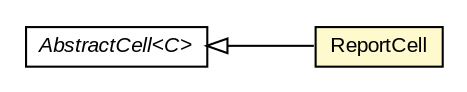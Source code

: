 #!/usr/local/bin/dot
#
# Class diagram 
# Generated by UMLGraph version R5_6-24-gf6e263 (http://www.umlgraph.org/)
#

digraph G {
	edge [fontname="arial",fontsize=10,labelfontname="arial",labelfontsize=10];
	node [fontname="arial",fontsize=10,shape=plaintext];
	nodesep=0.25;
	ranksep=0.5;
	rankdir=LR;
	// com.gwtplatform.carstore.client.application.report.renderer.ReportCell
	c436509 [label=<<table title="com.gwtplatform.carstore.client.application.report.renderer.ReportCell" border="0" cellborder="1" cellspacing="0" cellpadding="2" port="p" bgcolor="lemonChiffon" href="./ReportCell.html">
		<tr><td><table border="0" cellspacing="0" cellpadding="1">
<tr><td align="center" balign="center"> ReportCell </td></tr>
		</table></td></tr>
		</table>>, URL="./ReportCell.html", fontname="arial", fontcolor="black", fontsize=10.0];
	//com.gwtplatform.carstore.client.application.report.renderer.ReportCell extends com.google.gwt.cell.client.AbstractCell<com.gwtplatform.carstore.shared.dto.ManufacturerRatingDto>
	c436641:p -> c436509:p [dir=back,arrowtail=empty];
	// com.google.gwt.cell.client.AbstractCell<C>
	c436641 [label=<<table title="com.google.gwt.cell.client.AbstractCell" border="0" cellborder="1" cellspacing="0" cellpadding="2" port="p" href="http://google-web-toolkit.googlecode.com/svn/javadoc/latest/com/google/gwt/cell/client/AbstractCell.html">
		<tr><td><table border="0" cellspacing="0" cellpadding="1">
<tr><td align="center" balign="center"><font face="arial italic"> AbstractCell&lt;C&gt; </font></td></tr>
		</table></td></tr>
		</table>>, URL="http://google-web-toolkit.googlecode.com/svn/javadoc/latest/com/google/gwt/cell/client/AbstractCell.html", fontname="arial", fontcolor="black", fontsize=10.0];
}

